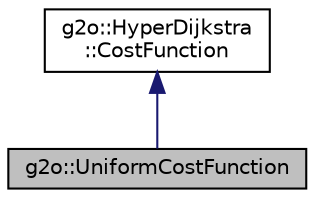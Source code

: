 digraph "g2o::UniformCostFunction"
{
  edge [fontname="Helvetica",fontsize="10",labelfontname="Helvetica",labelfontsize="10"];
  node [fontname="Helvetica",fontsize="10",shape=record];
  Node0 [label="g2o::UniformCostFunction",height=0.2,width=0.4,color="black", fillcolor="grey75", style="filled", fontcolor="black"];
  Node1 -> Node0 [dir="back",color="midnightblue",fontsize="10",style="solid",fontname="Helvetica"];
  Node1 [label="g2o::HyperDijkstra\l::CostFunction",height=0.2,width=0.4,color="black", fillcolor="white", style="filled",URL="$structg2o_1_1_hyper_dijkstra_1_1_cost_function.html"];
}
